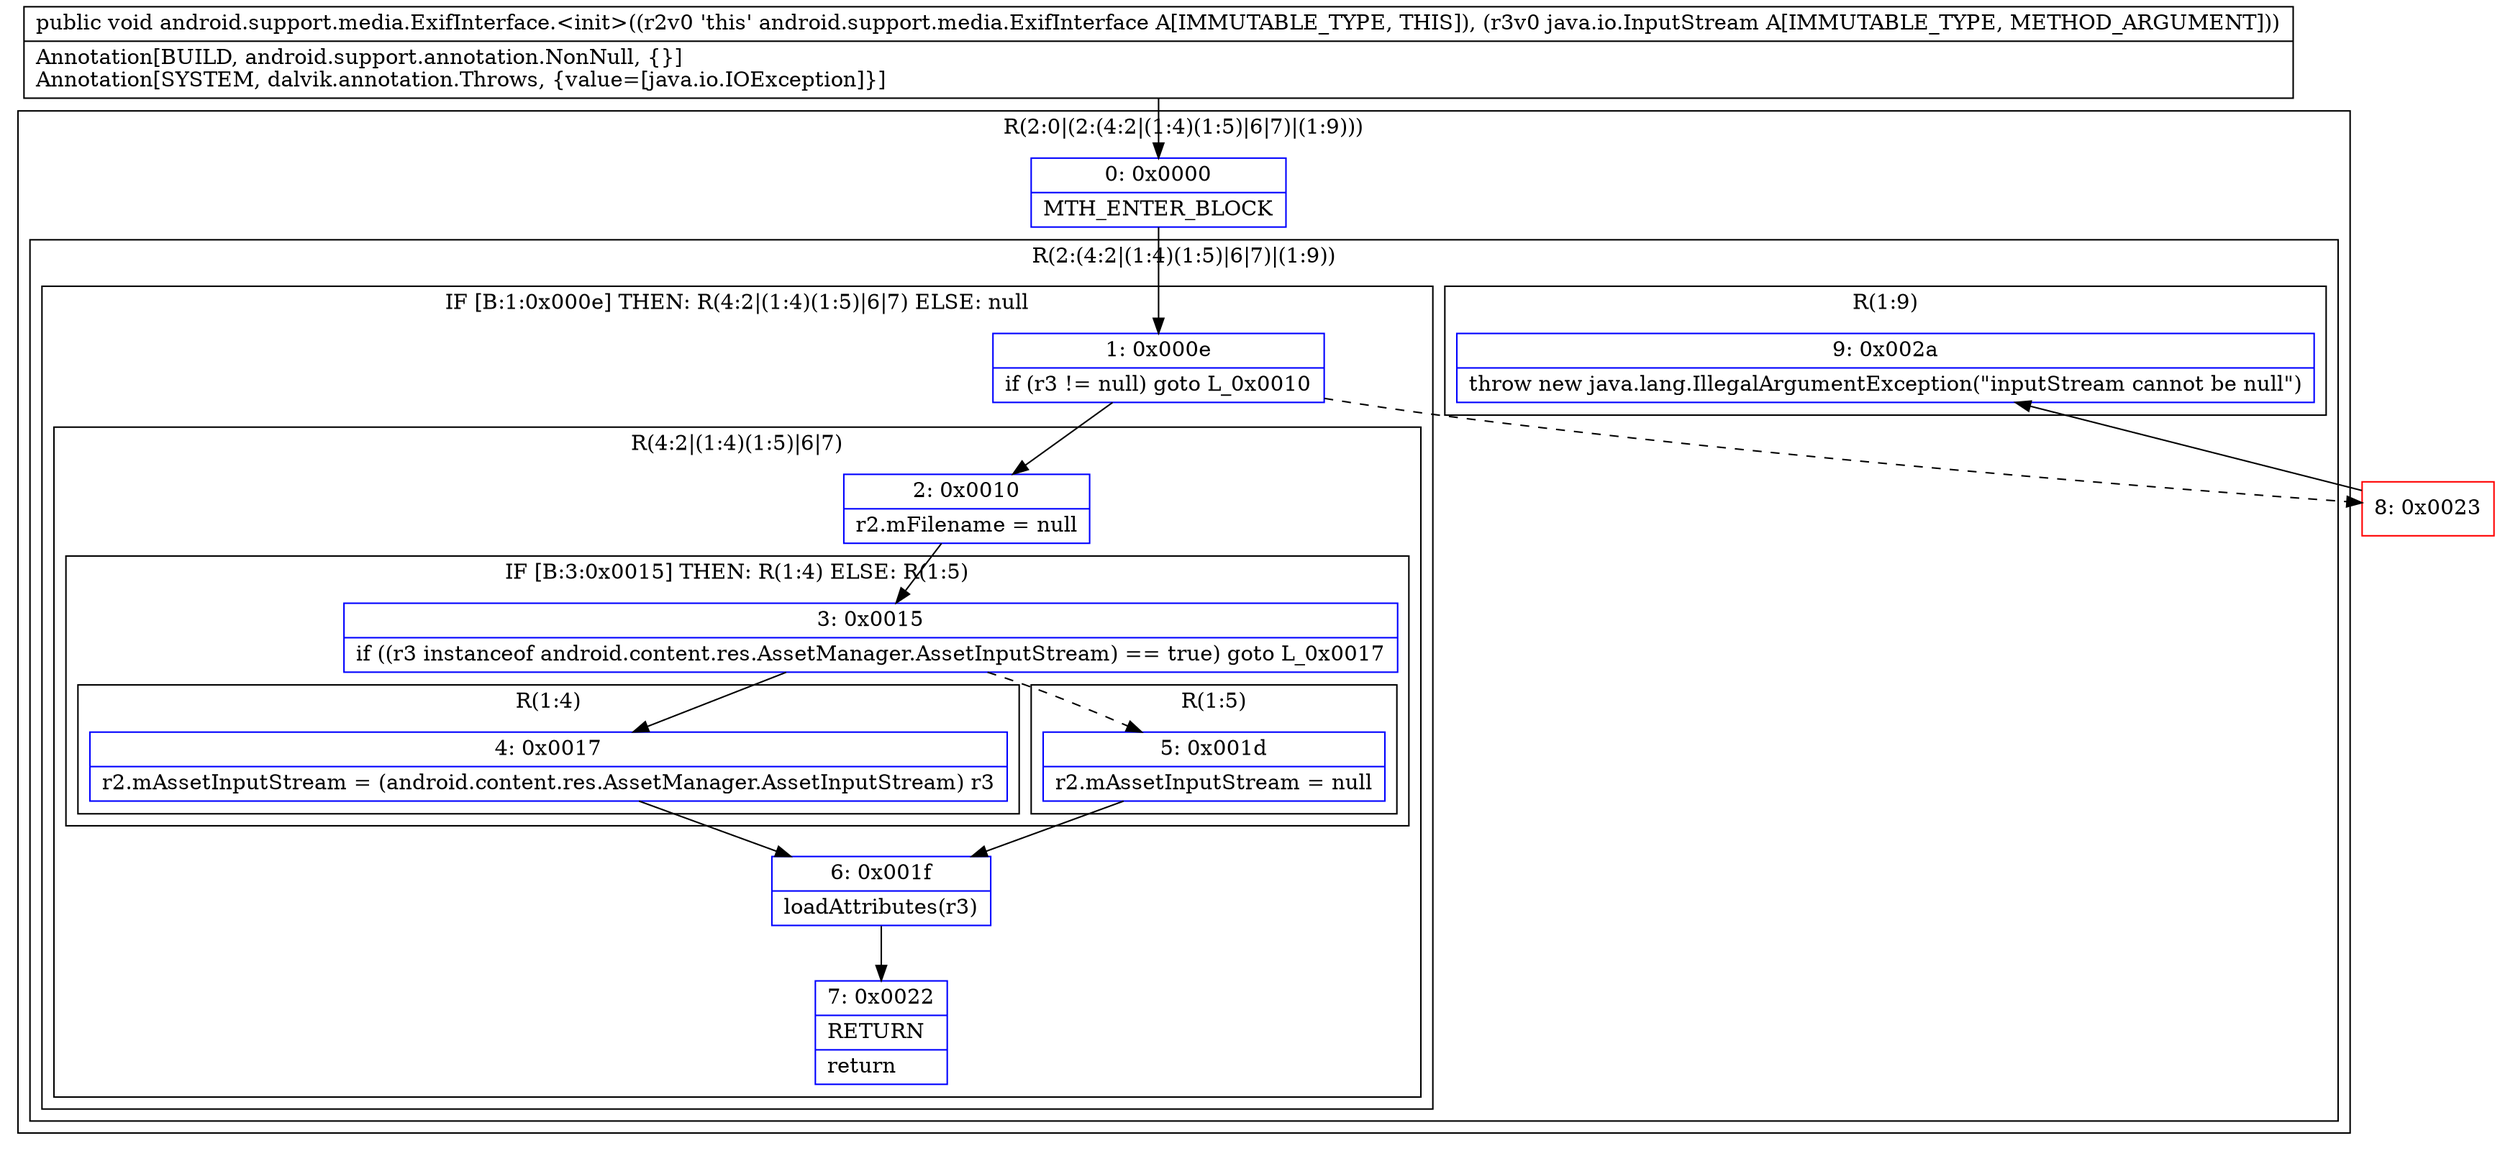 digraph "CFG forandroid.support.media.ExifInterface.\<init\>(Ljava\/io\/InputStream;)V" {
subgraph cluster_Region_222721178 {
label = "R(2:0|(2:(4:2|(1:4)(1:5)|6|7)|(1:9)))";
node [shape=record,color=blue];
Node_0 [shape=record,label="{0\:\ 0x0000|MTH_ENTER_BLOCK\l}"];
subgraph cluster_Region_170187910 {
label = "R(2:(4:2|(1:4)(1:5)|6|7)|(1:9))";
node [shape=record,color=blue];
subgraph cluster_IfRegion_900240256 {
label = "IF [B:1:0x000e] THEN: R(4:2|(1:4)(1:5)|6|7) ELSE: null";
node [shape=record,color=blue];
Node_1 [shape=record,label="{1\:\ 0x000e|if (r3 != null) goto L_0x0010\l}"];
subgraph cluster_Region_447343963 {
label = "R(4:2|(1:4)(1:5)|6|7)";
node [shape=record,color=blue];
Node_2 [shape=record,label="{2\:\ 0x0010|r2.mFilename = null\l}"];
subgraph cluster_IfRegion_611694640 {
label = "IF [B:3:0x0015] THEN: R(1:4) ELSE: R(1:5)";
node [shape=record,color=blue];
Node_3 [shape=record,label="{3\:\ 0x0015|if ((r3 instanceof android.content.res.AssetManager.AssetInputStream) == true) goto L_0x0017\l}"];
subgraph cluster_Region_135889108 {
label = "R(1:4)";
node [shape=record,color=blue];
Node_4 [shape=record,label="{4\:\ 0x0017|r2.mAssetInputStream = (android.content.res.AssetManager.AssetInputStream) r3\l}"];
}
subgraph cluster_Region_2044470980 {
label = "R(1:5)";
node [shape=record,color=blue];
Node_5 [shape=record,label="{5\:\ 0x001d|r2.mAssetInputStream = null\l}"];
}
}
Node_6 [shape=record,label="{6\:\ 0x001f|loadAttributes(r3)\l}"];
Node_7 [shape=record,label="{7\:\ 0x0022|RETURN\l|return\l}"];
}
}
subgraph cluster_Region_751488913 {
label = "R(1:9)";
node [shape=record,color=blue];
Node_9 [shape=record,label="{9\:\ 0x002a|throw new java.lang.IllegalArgumentException(\"inputStream cannot be null\")\l}"];
}
}
}
Node_8 [shape=record,color=red,label="{8\:\ 0x0023}"];
MethodNode[shape=record,label="{public void android.support.media.ExifInterface.\<init\>((r2v0 'this' android.support.media.ExifInterface A[IMMUTABLE_TYPE, THIS]), (r3v0 java.io.InputStream A[IMMUTABLE_TYPE, METHOD_ARGUMENT]))  | Annotation[BUILD, android.support.annotation.NonNull, \{\}]\lAnnotation[SYSTEM, dalvik.annotation.Throws, \{value=[java.io.IOException]\}]\l}"];
MethodNode -> Node_0;
Node_0 -> Node_1;
Node_1 -> Node_2;
Node_1 -> Node_8[style=dashed];
Node_2 -> Node_3;
Node_3 -> Node_4;
Node_3 -> Node_5[style=dashed];
Node_4 -> Node_6;
Node_5 -> Node_6;
Node_6 -> Node_7;
Node_8 -> Node_9;
}

